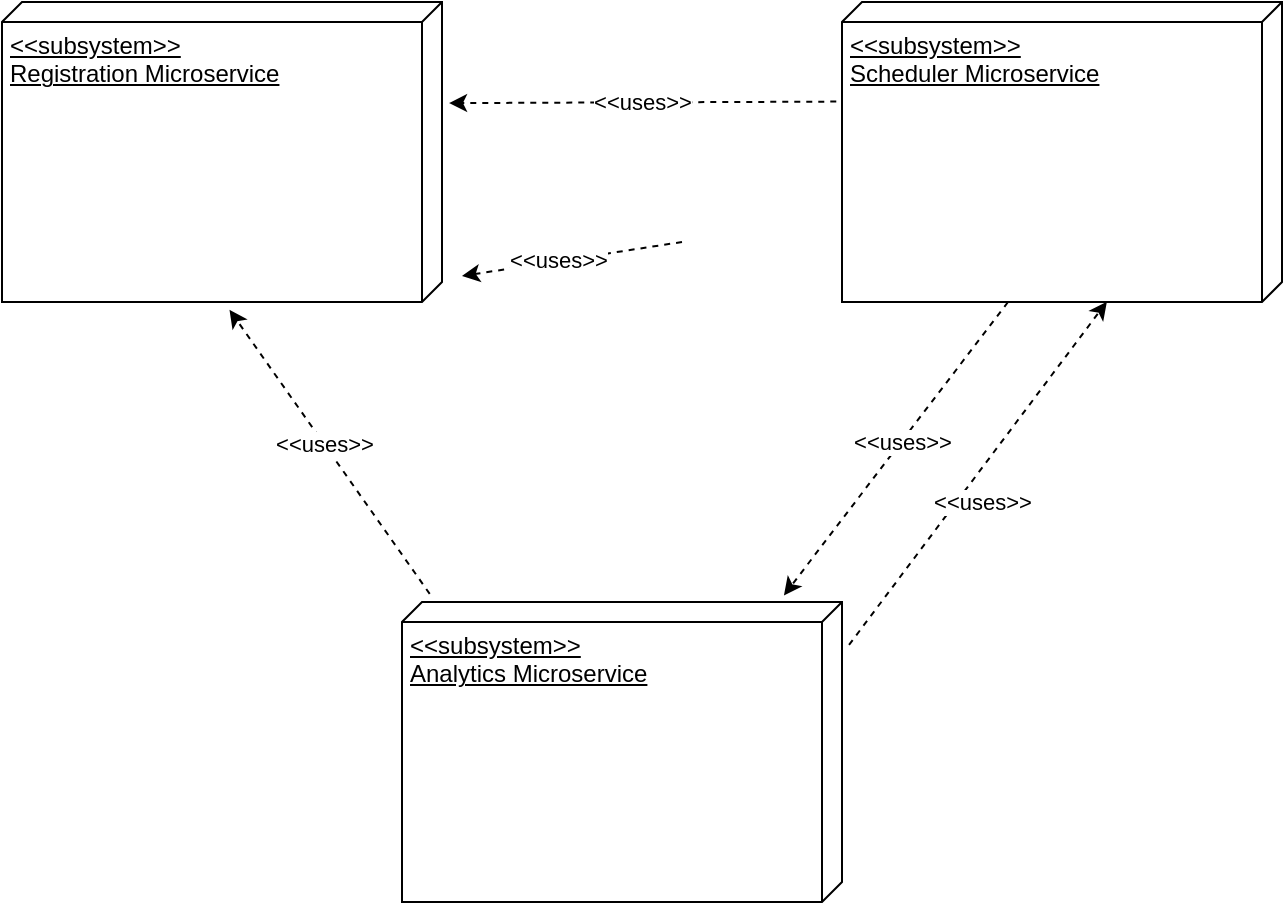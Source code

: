 <mxfile version="22.1.4" type="device">
  <diagram name="Page-1" id="f37znJ-kPuiP-aYVYt2D">
    <mxGraphModel dx="989" dy="534" grid="1" gridSize="10" guides="1" tooltips="1" connect="1" arrows="1" fold="1" page="1" pageScale="1" pageWidth="827" pageHeight="1169" math="0" shadow="0">
      <root>
        <mxCell id="0" />
        <mxCell id="1" parent="0" />
        <mxCell id="mAKFKeToW0secv3d7RsR-1" value="&amp;lt;&amp;lt;subsystem&amp;gt;&amp;gt;&lt;br&gt;Analytics Microservice" style="verticalAlign=top;align=left;spacingTop=8;spacingLeft=2;spacingRight=12;shape=cube;size=10;direction=south;fontStyle=4;html=1;whiteSpace=wrap;" parent="1" vertex="1">
          <mxGeometry x="240" y="430" width="220" height="150" as="geometry" />
        </mxCell>
        <mxCell id="mAKFKeToW0secv3d7RsR-15" value="" style="endArrow=classic;html=1;rounded=0;entryX=1;entryY=0.5;entryDx=0;entryDy=0;dashed=1;exitX=0;exitY=0;exitDx=0;exitDy=32;exitPerimeter=0;" parent="1" source="mAKFKeToW0secv3d7RsR-9" edge="1">
          <mxGeometry width="50" height="50" relative="1" as="geometry">
            <mxPoint x="380" y="250" as="sourcePoint" />
            <mxPoint x="270" y="267" as="targetPoint" />
          </mxGeometry>
        </mxCell>
        <mxCell id="mAKFKeToW0secv3d7RsR-20" value="&amp;lt;&amp;lt;uses&amp;gt;&amp;gt;" style="edgeLabel;html=1;align=center;verticalAlign=middle;resizable=0;points=[];" parent="mAKFKeToW0secv3d7RsR-15" vertex="1" connectable="0">
          <mxGeometry x="0.13" y="-1" relative="1" as="geometry">
            <mxPoint as="offset" />
          </mxGeometry>
        </mxCell>
        <mxCell id="mAKFKeToW0secv3d7RsR-16" value="" style="endArrow=classic;html=1;rounded=0;exitX=0.332;exitY=1.013;exitDx=0;exitDy=0;entryX=0.337;entryY=-0.016;entryDx=0;entryDy=0;entryPerimeter=0;dashed=1;exitPerimeter=0;" parent="1" source="panotjyI7coNnwHldrG0-3" target="panotjyI7coNnwHldrG0-4" edge="1">
          <mxGeometry width="50" height="50" relative="1" as="geometry">
            <mxPoint x="350" y="180.5" as="sourcePoint" />
            <mxPoint x="443" y="180" as="targetPoint" />
          </mxGeometry>
        </mxCell>
        <mxCell id="mAKFKeToW0secv3d7RsR-19" value="&amp;lt;&amp;lt;uses&amp;gt;&amp;gt;" style="edgeLabel;html=1;align=center;verticalAlign=middle;resizable=0;points=[];" parent="mAKFKeToW0secv3d7RsR-16" vertex="1" connectable="0">
          <mxGeometry x="-0.14" relative="1" as="geometry">
            <mxPoint x="-14" as="offset" />
          </mxGeometry>
        </mxCell>
        <mxCell id="panotjyI7coNnwHldrG0-3" value="&amp;lt;&amp;lt;subsystem&amp;gt;&amp;gt;&lt;br&gt;Scheduler Microservice" style="verticalAlign=top;align=left;spacingTop=8;spacingLeft=2;spacingRight=12;shape=cube;size=10;direction=south;fontStyle=4;html=1;whiteSpace=wrap;" vertex="1" parent="1">
          <mxGeometry x="460" y="130" width="220" height="150" as="geometry" />
        </mxCell>
        <mxCell id="panotjyI7coNnwHldrG0-4" value="&amp;lt;&amp;lt;subsystem&amp;gt;&amp;gt;&lt;br&gt;Registration Microservice" style="verticalAlign=top;align=left;spacingTop=8;spacingLeft=2;spacingRight=12;shape=cube;size=10;direction=south;fontStyle=4;html=1;whiteSpace=wrap;" vertex="1" parent="1">
          <mxGeometry x="40" y="130" width="220" height="150" as="geometry" />
        </mxCell>
        <mxCell id="panotjyI7coNnwHldrG0-5" value="" style="endArrow=classic;html=1;rounded=0;exitX=0.332;exitY=1.013;exitDx=0;exitDy=0;entryX=-0.022;entryY=0.132;entryDx=0;entryDy=0;entryPerimeter=0;dashed=1;exitPerimeter=0;" edge="1" parent="1" target="mAKFKeToW0secv3d7RsR-1">
          <mxGeometry width="50" height="50" relative="1" as="geometry">
            <mxPoint x="543" y="280" as="sourcePoint" />
            <mxPoint x="350" y="281" as="targetPoint" />
          </mxGeometry>
        </mxCell>
        <mxCell id="panotjyI7coNnwHldrG0-6" value="&amp;lt;&amp;lt;uses&amp;gt;&amp;gt;" style="edgeLabel;html=1;align=center;verticalAlign=middle;resizable=0;points=[];" vertex="1" connectable="0" parent="panotjyI7coNnwHldrG0-5">
          <mxGeometry x="-0.14" relative="1" as="geometry">
            <mxPoint x="-5" y="7" as="offset" />
          </mxGeometry>
        </mxCell>
        <mxCell id="panotjyI7coNnwHldrG0-7" value="" style="endArrow=classic;html=1;rounded=0;exitX=-0.027;exitY=0.937;exitDx=0;exitDy=0;entryX=1.026;entryY=0.483;entryDx=0;entryDy=0;entryPerimeter=0;dashed=1;exitPerimeter=0;" edge="1" parent="1" source="mAKFKeToW0secv3d7RsR-1" target="panotjyI7coNnwHldrG0-4">
          <mxGeometry width="50" height="50" relative="1" as="geometry">
            <mxPoint x="240" y="460" as="sourcePoint" />
            <mxPoint x="47" y="461" as="targetPoint" />
          </mxGeometry>
        </mxCell>
        <mxCell id="panotjyI7coNnwHldrG0-8" value="&amp;lt;&amp;lt;uses&amp;gt;&amp;gt;" style="edgeLabel;html=1;align=center;verticalAlign=middle;resizable=0;points=[];" vertex="1" connectable="0" parent="panotjyI7coNnwHldrG0-7">
          <mxGeometry x="-0.14" relative="1" as="geometry">
            <mxPoint x="-10" y="-14" as="offset" />
          </mxGeometry>
        </mxCell>
        <mxCell id="panotjyI7coNnwHldrG0-9" value="" style="endArrow=classic;html=1;rounded=0;exitX=0.143;exitY=-0.016;exitDx=0;exitDy=0;entryX=0.999;entryY=0.398;entryDx=0;entryDy=0;entryPerimeter=0;dashed=1;exitPerimeter=0;" edge="1" parent="1" source="mAKFKeToW0secv3d7RsR-1" target="panotjyI7coNnwHldrG0-3">
          <mxGeometry width="50" height="50" relative="1" as="geometry">
            <mxPoint x="713" y="460" as="sourcePoint" />
            <mxPoint x="520" y="461" as="targetPoint" />
          </mxGeometry>
        </mxCell>
        <mxCell id="panotjyI7coNnwHldrG0-10" value="&amp;lt;&amp;lt;uses&amp;gt;&amp;gt;" style="edgeLabel;html=1;align=center;verticalAlign=middle;resizable=0;points=[];" vertex="1" connectable="0" parent="panotjyI7coNnwHldrG0-9">
          <mxGeometry x="-0.14" relative="1" as="geometry">
            <mxPoint x="11" y="2" as="offset" />
          </mxGeometry>
        </mxCell>
      </root>
    </mxGraphModel>
  </diagram>
</mxfile>
